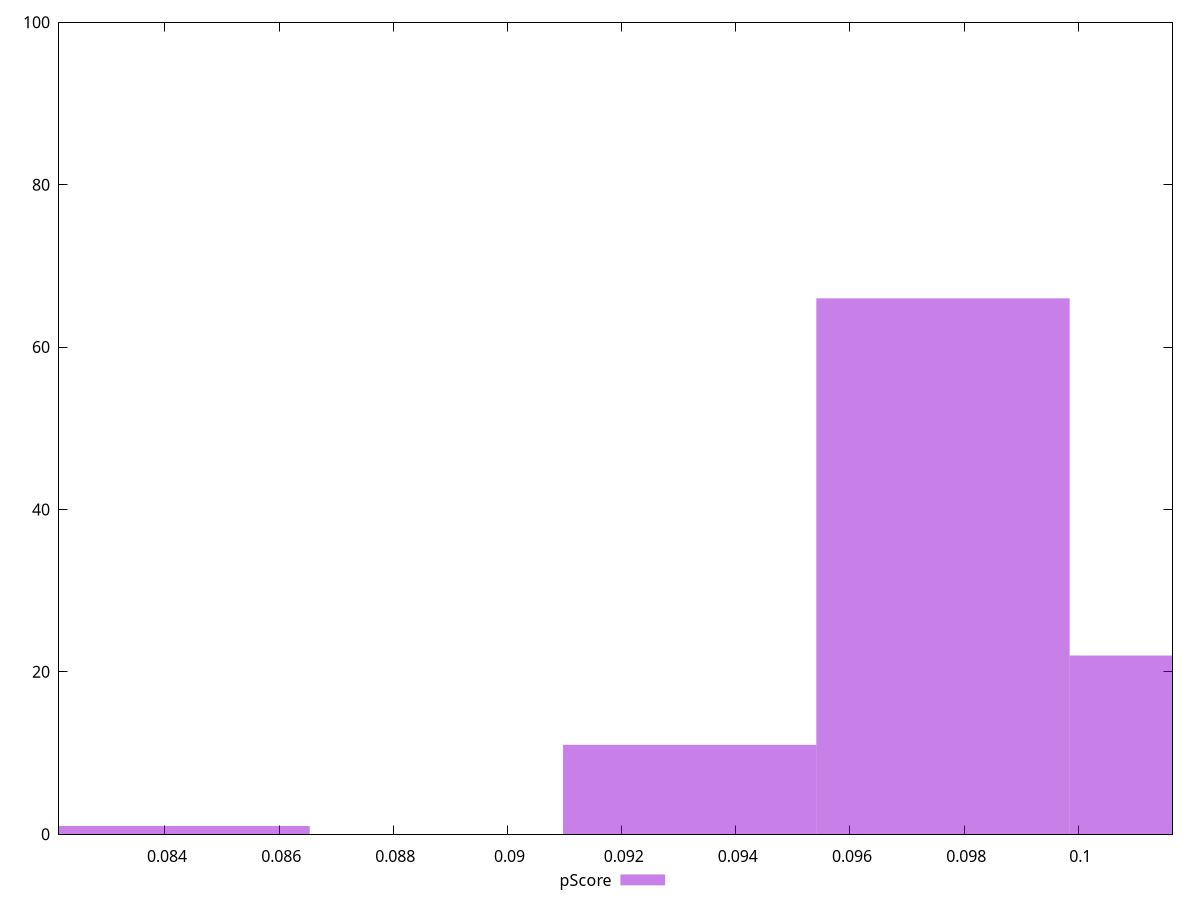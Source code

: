 reset

$pScore <<EOF
0.09319203316721449 11
0.09762974903231994 66
0.1020674648974254 22
0.08431660143700358 1
EOF

set key outside below
set boxwidth 0.004437715865105452
set xrange [0.08214304372099279:0.10165035752321272]
set yrange [0:100]
set trange [0:100]
set style fill transparent solid 0.5 noborder
set terminal svg size 640, 490 enhanced background rgb 'white'
set output "report_00018_2021-02-10T15-25-16.877Z/interactive/samples/pages/pScore/histogram.svg"

plot $pScore title "pScore" with boxes

reset
